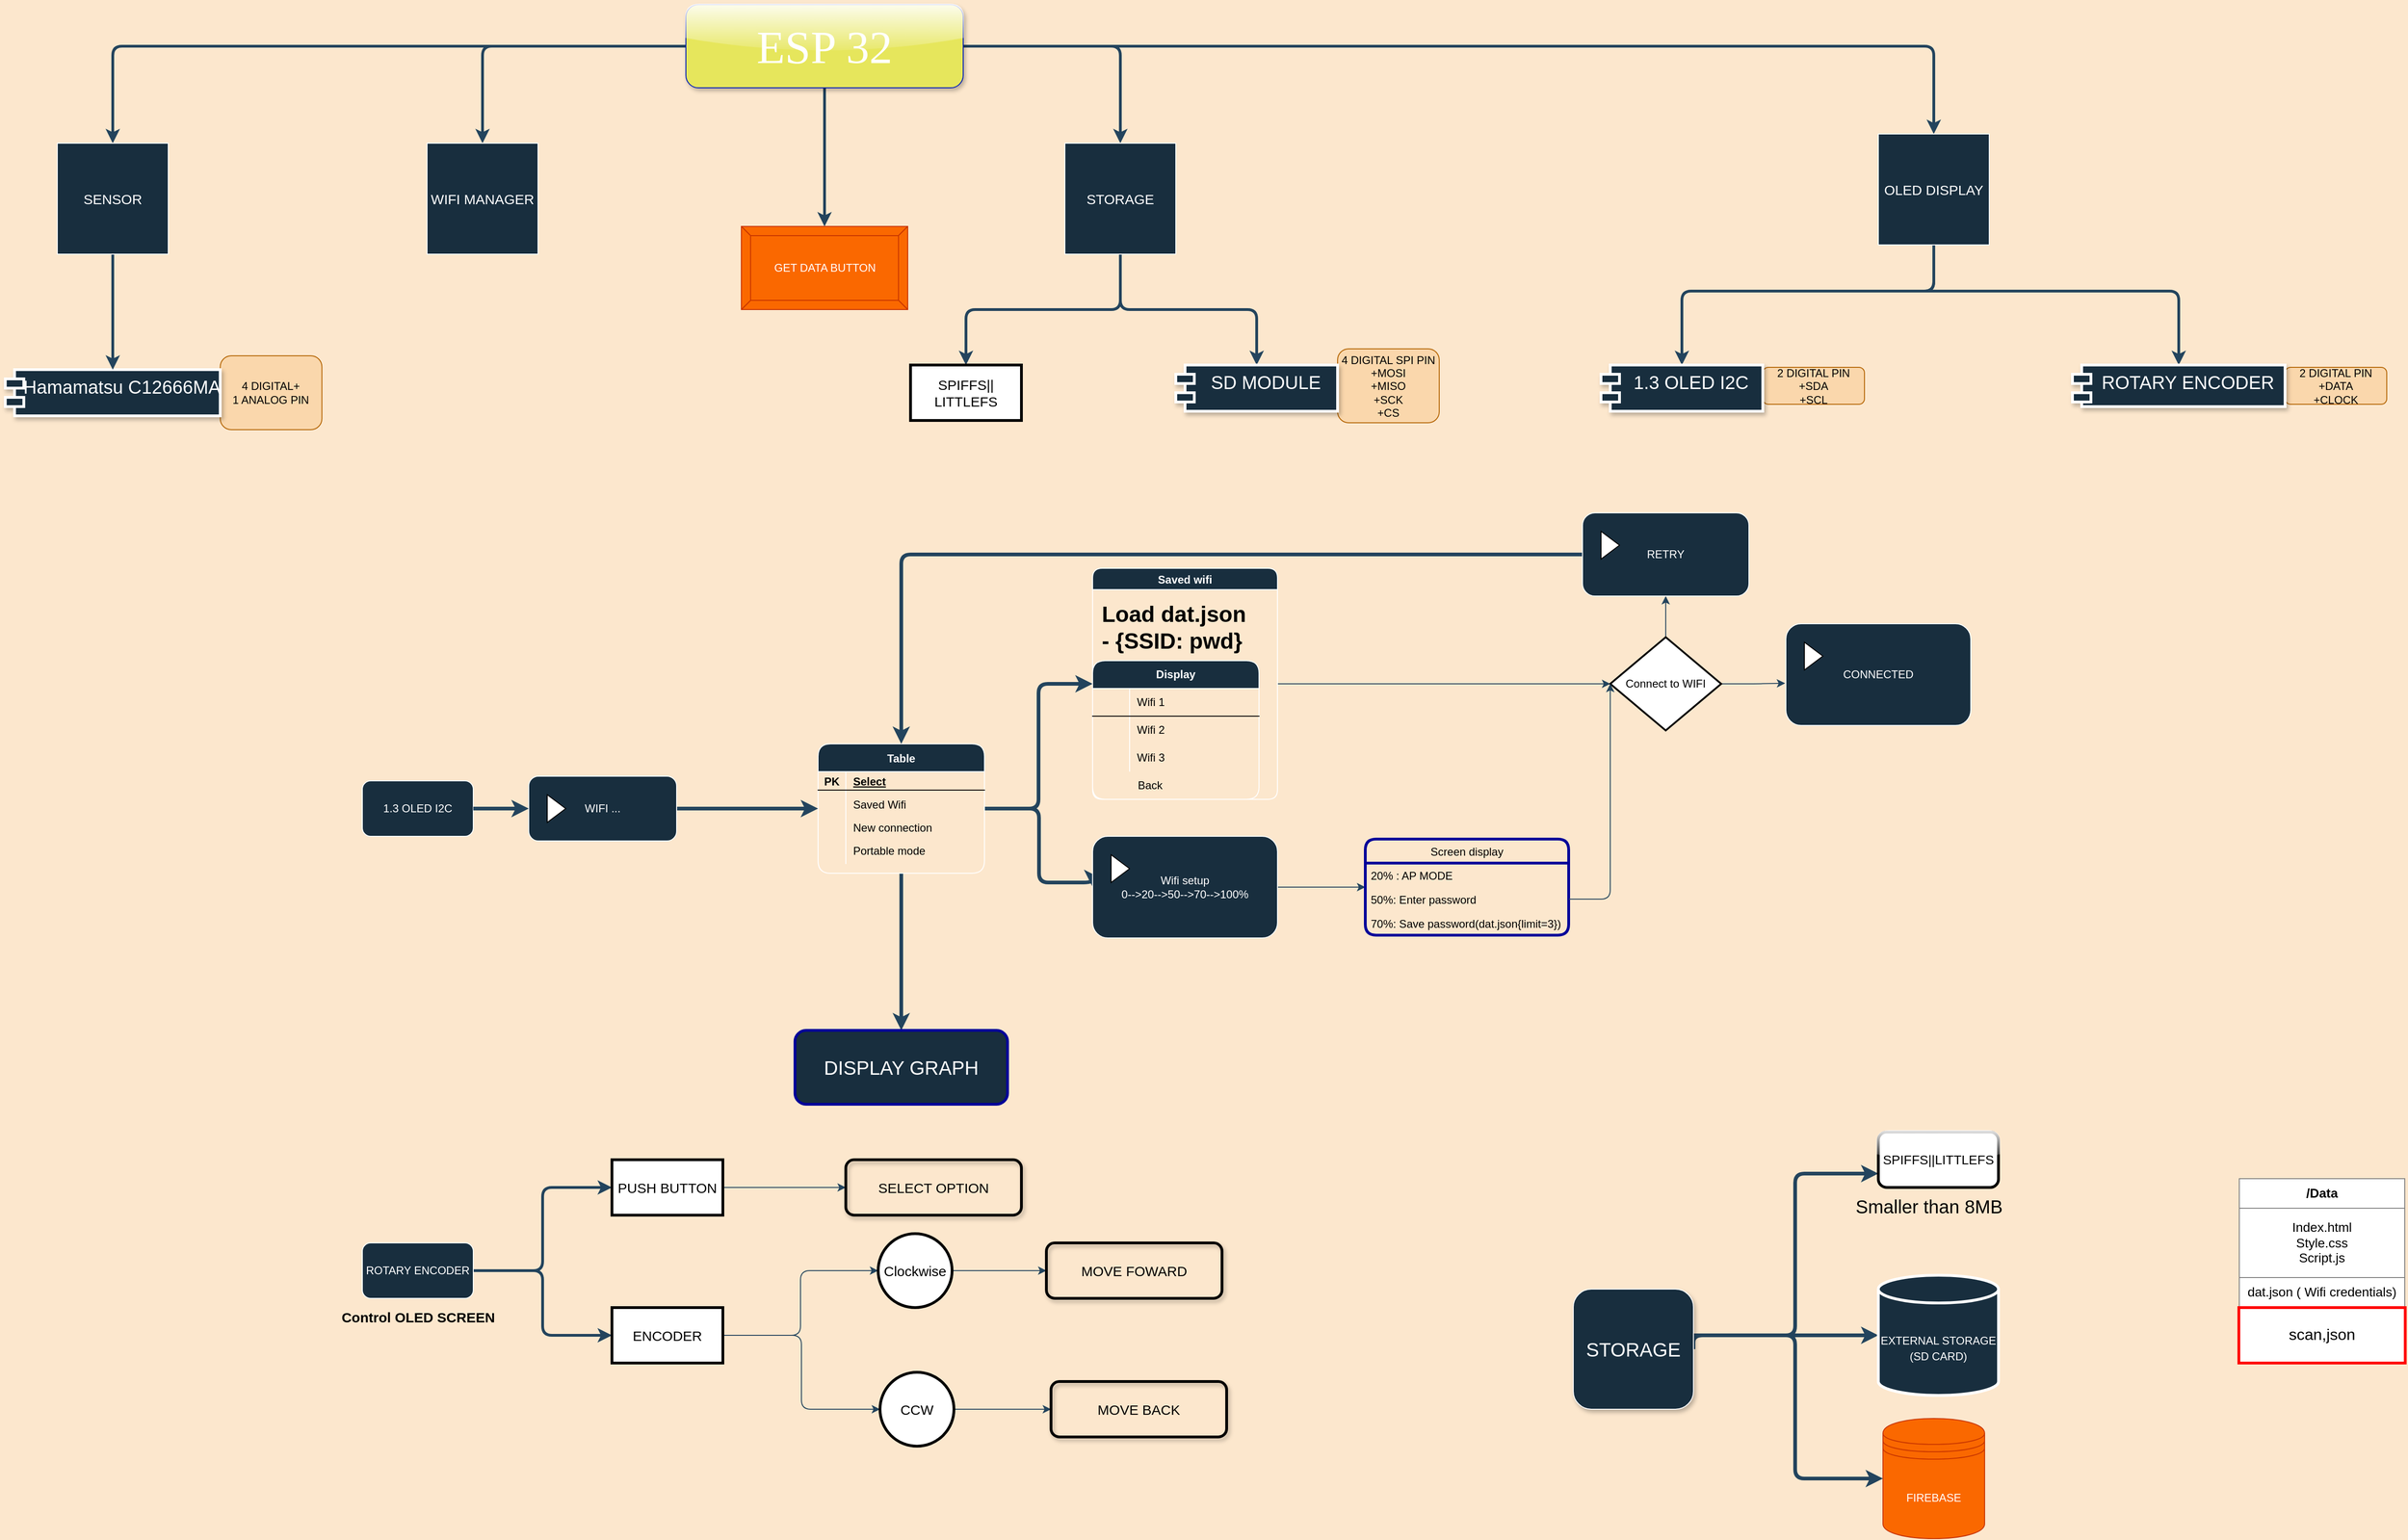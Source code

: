<mxfile version="13.8.8" type="github">
  <diagram id="F7H0FslPOIB48xAUMLfs" name="Page-1">
    <mxGraphModel dx="2525" dy="998" grid="1" gridSize="10" guides="1" tooltips="1" connect="1" arrows="1" fold="1" page="1" pageScale="1" pageWidth="850" pageHeight="1100" background="#FCE7CD" math="0" shadow="0">
      <root>
        <mxCell id="0" />
        <mxCell id="1" parent="0" />
        <mxCell id="MnN0iPLQPXiSeFEU3Trd-152" style="edgeStyle=orthogonalEdgeStyle;curved=0;rounded=1;sketch=0;orthogonalLoop=1;jettySize=auto;html=1;strokeColor=#23445D;strokeWidth=3;fontSize=20;fontColor=#FFFFFF;" edge="1" parent="1" source="MnN0iPLQPXiSeFEU3Trd-2" target="MnN0iPLQPXiSeFEU3Trd-5">
          <mxGeometry relative="1" as="geometry" />
        </mxCell>
        <mxCell id="MnN0iPLQPXiSeFEU3Trd-154" style="edgeStyle=orthogonalEdgeStyle;curved=0;rounded=1;sketch=0;orthogonalLoop=1;jettySize=auto;html=1;entryX=0.5;entryY=0;entryDx=0;entryDy=0;strokeColor=#23445D;strokeWidth=3;fontSize=20;fontColor=#FFFFFF;" edge="1" parent="1" source="MnN0iPLQPXiSeFEU3Trd-2" target="MnN0iPLQPXiSeFEU3Trd-151">
          <mxGeometry relative="1" as="geometry" />
        </mxCell>
        <mxCell id="MnN0iPLQPXiSeFEU3Trd-156" style="edgeStyle=orthogonalEdgeStyle;curved=0;rounded=1;sketch=0;orthogonalLoop=1;jettySize=auto;html=1;entryX=0.5;entryY=0;entryDx=0;entryDy=0;strokeColor=#23445D;strokeWidth=3;fontSize=20;fontColor=#FFFFFF;" edge="1" parent="1" source="MnN0iPLQPXiSeFEU3Trd-2" target="MnN0iPLQPXiSeFEU3Trd-149">
          <mxGeometry relative="1" as="geometry" />
        </mxCell>
        <mxCell id="MnN0iPLQPXiSeFEU3Trd-157" style="edgeStyle=orthogonalEdgeStyle;curved=0;rounded=1;sketch=0;orthogonalLoop=1;jettySize=auto;html=1;entryX=0.5;entryY=0;entryDx=0;entryDy=0;strokeColor=#23445D;strokeWidth=3;fontSize=20;fontColor=#FFFFFF;" edge="1" parent="1" source="MnN0iPLQPXiSeFEU3Trd-2" target="MnN0iPLQPXiSeFEU3Trd-148">
          <mxGeometry relative="1" as="geometry" />
        </mxCell>
        <mxCell id="MnN0iPLQPXiSeFEU3Trd-158" style="edgeStyle=orthogonalEdgeStyle;curved=0;rounded=1;sketch=0;orthogonalLoop=1;jettySize=auto;html=1;exitX=0.5;exitY=1;exitDx=0;exitDy=0;strokeColor=#23445D;strokeWidth=3;fontSize=20;fontColor=#FFFFFF;" edge="1" parent="1" source="MnN0iPLQPXiSeFEU3Trd-2" target="MnN0iPLQPXiSeFEU3Trd-37">
          <mxGeometry relative="1" as="geometry" />
        </mxCell>
        <mxCell id="MnN0iPLQPXiSeFEU3Trd-2" value="&lt;font face=&quot;Times New Roman&quot; style=&quot;font-size: 50px&quot;&gt;&lt;span&gt;ESP &lt;/span&gt;&lt;font style=&quot;font-size: 50px&quot;&gt;32&lt;/font&gt;&lt;/font&gt;" style="rounded=1;whiteSpace=wrap;html=1;sketch=0;strokeColor=#001DBC;fontColor=#ffffff;glass=1;shadow=1;fillColor=#E6E65C;" vertex="1" parent="1">
          <mxGeometry x="320" y="10" width="300" height="90" as="geometry" />
        </mxCell>
        <mxCell id="MnN0iPLQPXiSeFEU3Trd-143" style="edgeStyle=orthogonalEdgeStyle;curved=0;rounded=1;sketch=0;orthogonalLoop=1;jettySize=auto;html=1;entryX=0.5;entryY=0;entryDx=0;entryDy=0;strokeColor=#23445D;strokeWidth=3;fontSize=20;fontColor=#FFFFFF;" edge="1" parent="1" source="MnN0iPLQPXiSeFEU3Trd-5" target="MnN0iPLQPXiSeFEU3Trd-132">
          <mxGeometry relative="1" as="geometry">
            <Array as="points">
              <mxPoint x="1460" y="320" />
              <mxPoint x="1203" y="320" />
            </Array>
          </mxGeometry>
        </mxCell>
        <mxCell id="MnN0iPLQPXiSeFEU3Trd-145" style="edgeStyle=orthogonalEdgeStyle;curved=0;rounded=1;sketch=0;orthogonalLoop=1;jettySize=auto;html=1;strokeColor=#23445D;strokeWidth=3;fontSize=20;fontColor=#FFFFFF;exitX=0.5;exitY=1;exitDx=0;exitDy=0;" edge="1" parent="1" source="MnN0iPLQPXiSeFEU3Trd-5" target="MnN0iPLQPXiSeFEU3Trd-133">
          <mxGeometry relative="1" as="geometry">
            <Array as="points">
              <mxPoint x="1460" y="320" />
              <mxPoint x="1750" y="320" />
            </Array>
          </mxGeometry>
        </mxCell>
        <mxCell id="MnN0iPLQPXiSeFEU3Trd-5" value="&lt;font style=&quot;font-size: 15px&quot;&gt;OLED DISPLAY&lt;/font&gt;" style="whiteSpace=wrap;html=1;aspect=fixed;rounded=0;sketch=0;strokeColor=#FFFFFF;fillColor=#182E3E;fontColor=#FFFFFF;" vertex="1" parent="1">
          <mxGeometry x="1610" y="150" width="120" height="120" as="geometry" />
        </mxCell>
        <mxCell id="MnN0iPLQPXiSeFEU3Trd-20" value="2 DIGITAL PIN&lt;br&gt;+DATA&lt;br&gt;+CLOCK" style="text;html=1;strokeColor=#b46504;fillColor=#fad7ac;align=center;verticalAlign=middle;whiteSpace=wrap;rounded=1;sketch=0;" vertex="1" parent="1">
          <mxGeometry x="2050" y="402.5" width="110" height="40" as="geometry" />
        </mxCell>
        <mxCell id="MnN0iPLQPXiSeFEU3Trd-21" value="2 DIGITAL PIN&lt;br&gt;+SDA&lt;br&gt;+SCL" style="text;html=1;strokeColor=#b46504;fillColor=#fad7ac;align=center;verticalAlign=middle;whiteSpace=wrap;rounded=1;sketch=0;" vertex="1" parent="1">
          <mxGeometry x="1485" y="402.5" width="110" height="40" as="geometry" />
        </mxCell>
        <mxCell id="MnN0iPLQPXiSeFEU3Trd-74" style="edgeStyle=orthogonalEdgeStyle;curved=0;rounded=1;sketch=0;orthogonalLoop=1;jettySize=auto;html=1;entryX=0;entryY=0.5;entryDx=0;entryDy=0;strokeColor=#23445D;strokeWidth=4;" edge="1" parent="1" source="MnN0iPLQPXiSeFEU3Trd-22" target="MnN0iPLQPXiSeFEU3Trd-49">
          <mxGeometry relative="1" as="geometry" />
        </mxCell>
        <mxCell id="MnN0iPLQPXiSeFEU3Trd-75" style="edgeStyle=orthogonalEdgeStyle;curved=0;rounded=1;sketch=0;orthogonalLoop=1;jettySize=auto;html=1;entryX=0;entryY=0.5;entryDx=0;entryDy=0;strokeColor=#23445D;strokeWidth=4;" edge="1" parent="1" source="MnN0iPLQPXiSeFEU3Trd-22" target="MnN0iPLQPXiSeFEU3Trd-65">
          <mxGeometry relative="1" as="geometry">
            <Array as="points">
              <mxPoint x="702" y="880" />
              <mxPoint x="702" y="960" />
              <mxPoint x="760" y="960" />
            </Array>
          </mxGeometry>
        </mxCell>
        <mxCell id="MnN0iPLQPXiSeFEU3Trd-103" style="edgeStyle=orthogonalEdgeStyle;curved=0;rounded=1;sketch=0;orthogonalLoop=1;jettySize=auto;html=1;strokeColor=#23445D;fontColor=#000000;strokeWidth=4;" edge="1" parent="1" source="MnN0iPLQPXiSeFEU3Trd-22">
          <mxGeometry relative="1" as="geometry">
            <mxPoint x="553" y="1120" as="targetPoint" />
          </mxGeometry>
        </mxCell>
        <mxCell id="MnN0iPLQPXiSeFEU3Trd-22" value="Table" style="shape=table;startSize=30;container=1;collapsible=1;childLayout=tableLayout;fixedRows=1;rowLines=0;fontStyle=1;align=center;resizeLast=1;rounded=1;sketch=0;strokeColor=#FFFFFF;fillColor=#182E3E;fontColor=#FFFFFF;" vertex="1" parent="1">
          <mxGeometry x="463" y="810" width="180" height="140" as="geometry" />
        </mxCell>
        <mxCell id="MnN0iPLQPXiSeFEU3Trd-23" value="" style="shape=partialRectangle;collapsible=0;dropTarget=0;pointerEvents=0;fillColor=none;top=0;left=0;bottom=1;right=0;points=[[0,0.5],[1,0.5]];portConstraint=eastwest;" vertex="1" parent="MnN0iPLQPXiSeFEU3Trd-22">
          <mxGeometry y="30" width="180" height="20" as="geometry" />
        </mxCell>
        <mxCell id="MnN0iPLQPXiSeFEU3Trd-24" value="PK" style="shape=partialRectangle;connectable=0;fillColor=none;top=0;left=0;bottom=0;right=0;fontStyle=1;overflow=hidden;" vertex="1" parent="MnN0iPLQPXiSeFEU3Trd-23">
          <mxGeometry width="30" height="20" as="geometry" />
        </mxCell>
        <mxCell id="MnN0iPLQPXiSeFEU3Trd-25" value="Select" style="shape=partialRectangle;connectable=0;fillColor=none;top=0;left=0;bottom=0;right=0;align=left;spacingLeft=6;fontStyle=5;overflow=hidden;" vertex="1" parent="MnN0iPLQPXiSeFEU3Trd-23">
          <mxGeometry x="30" width="150" height="20" as="geometry" />
        </mxCell>
        <mxCell id="MnN0iPLQPXiSeFEU3Trd-26" value="" style="shape=partialRectangle;collapsible=0;dropTarget=0;pointerEvents=0;fillColor=none;top=0;left=0;bottom=0;right=0;points=[[0,0.5],[1,0.5]];portConstraint=eastwest;" vertex="1" parent="MnN0iPLQPXiSeFEU3Trd-22">
          <mxGeometry y="50" width="180" height="30" as="geometry" />
        </mxCell>
        <mxCell id="MnN0iPLQPXiSeFEU3Trd-27" value="" style="shape=partialRectangle;connectable=0;fillColor=none;top=0;left=0;bottom=0;right=0;editable=1;overflow=hidden;" vertex="1" parent="MnN0iPLQPXiSeFEU3Trd-26">
          <mxGeometry width="30" height="30" as="geometry" />
        </mxCell>
        <mxCell id="MnN0iPLQPXiSeFEU3Trd-28" value="Saved Wifi" style="shape=partialRectangle;connectable=0;fillColor=none;top=0;left=0;bottom=0;right=0;align=left;spacingLeft=6;overflow=hidden;" vertex="1" parent="MnN0iPLQPXiSeFEU3Trd-26">
          <mxGeometry x="30" width="150" height="30" as="geometry" />
        </mxCell>
        <mxCell id="MnN0iPLQPXiSeFEU3Trd-29" value="" style="shape=partialRectangle;collapsible=0;dropTarget=0;pointerEvents=0;fillColor=none;top=0;left=0;bottom=0;right=0;points=[[0,0.5],[1,0.5]];portConstraint=eastwest;" vertex="1" parent="MnN0iPLQPXiSeFEU3Trd-22">
          <mxGeometry y="80" width="180" height="20" as="geometry" />
        </mxCell>
        <mxCell id="MnN0iPLQPXiSeFEU3Trd-30" value="" style="shape=partialRectangle;connectable=0;fillColor=none;top=0;left=0;bottom=0;right=0;editable=1;overflow=hidden;" vertex="1" parent="MnN0iPLQPXiSeFEU3Trd-29">
          <mxGeometry width="30" height="20" as="geometry" />
        </mxCell>
        <mxCell id="MnN0iPLQPXiSeFEU3Trd-31" value="New connection" style="shape=partialRectangle;connectable=0;fillColor=none;top=0;left=0;bottom=0;right=0;align=left;spacingLeft=6;overflow=hidden;" vertex="1" parent="MnN0iPLQPXiSeFEU3Trd-29">
          <mxGeometry x="30" width="150" height="20" as="geometry" />
        </mxCell>
        <mxCell id="MnN0iPLQPXiSeFEU3Trd-32" value="" style="shape=partialRectangle;collapsible=0;dropTarget=0;pointerEvents=0;fillColor=none;top=0;left=0;bottom=0;right=0;points=[[0,0.5],[1,0.5]];portConstraint=eastwest;" vertex="1" parent="MnN0iPLQPXiSeFEU3Trd-22">
          <mxGeometry y="100" width="180" height="30" as="geometry" />
        </mxCell>
        <mxCell id="MnN0iPLQPXiSeFEU3Trd-33" value="" style="shape=partialRectangle;connectable=0;fillColor=none;top=0;left=0;bottom=0;right=0;editable=1;overflow=hidden;" vertex="1" parent="MnN0iPLQPXiSeFEU3Trd-32">
          <mxGeometry width="30" height="30" as="geometry" />
        </mxCell>
        <mxCell id="MnN0iPLQPXiSeFEU3Trd-34" value="" style="shape=partialRectangle;connectable=0;fillColor=none;top=0;left=0;bottom=0;right=0;align=left;spacingLeft=6;overflow=hidden;" vertex="1" parent="MnN0iPLQPXiSeFEU3Trd-32">
          <mxGeometry x="30" width="150" height="30" as="geometry" />
        </mxCell>
        <mxCell id="MnN0iPLQPXiSeFEU3Trd-35" value="1.3 OLED I2C" style="rounded=1;whiteSpace=wrap;html=1;sketch=0;strokeColor=#FFFFFF;fillColor=#182E3E;fontColor=#FFFFFF;" vertex="1" parent="1">
          <mxGeometry x="-30" y="850" width="120" height="60" as="geometry" />
        </mxCell>
        <mxCell id="MnN0iPLQPXiSeFEU3Trd-37" value="GET DATA BUTTON" style="labelPosition=center;verticalLabelPosition=middle;align=center;html=1;shape=mxgraph.basic.button;dx=10;rounded=1;sketch=0;strokeColor=#C73500;fontColor=#ffffff;fillColor=#fa6800;shadow=0;gradientDirection=north;" vertex="1" parent="1">
          <mxGeometry x="380" y="250" width="180" height="90" as="geometry" />
        </mxCell>
        <mxCell id="MnN0iPLQPXiSeFEU3Trd-42" value="FIREBASE" style="shape=datastore;whiteSpace=wrap;html=1;rounded=1;sketch=0;fillColor=#fa6800;strokeColor=#C73500;fontColor=#ffffff;" vertex="1" parent="1">
          <mxGeometry x="1615" y="1540" width="110" height="130" as="geometry" />
        </mxCell>
        <mxCell id="MnN0iPLQPXiSeFEU3Trd-48" style="edgeStyle=orthogonalEdgeStyle;curved=0;rounded=1;sketch=0;orthogonalLoop=1;jettySize=auto;html=1;exitX=1;exitY=0.5;exitDx=0;exitDy=0;entryX=0;entryY=0.5;entryDx=0;entryDy=0;strokeColor=#23445D;strokeWidth=4;" edge="1" parent="1" source="MnN0iPLQPXiSeFEU3Trd-38" target="MnN0iPLQPXiSeFEU3Trd-22">
          <mxGeometry relative="1" as="geometry" />
        </mxCell>
        <mxCell id="MnN0iPLQPXiSeFEU3Trd-38" value="WIFI ..." style="html=1;whiteSpace=wrap;container=1;recursiveResize=0;collapsible=0;rounded=1;sketch=0;strokeColor=#FFFFFF;fontColor=#FFFFFF;fillColor=#182E3E;" vertex="1" parent="1">
          <mxGeometry x="150" y="845" width="160" height="70" as="geometry" />
        </mxCell>
        <mxCell id="MnN0iPLQPXiSeFEU3Trd-39" value="" style="triangle;html=1;whiteSpace=wrap;" vertex="1" parent="MnN0iPLQPXiSeFEU3Trd-38">
          <mxGeometry x="20" y="20" width="20" height="30" as="geometry" />
        </mxCell>
        <mxCell id="MnN0iPLQPXiSeFEU3Trd-43" style="edgeStyle=orthogonalEdgeStyle;curved=0;rounded=1;sketch=0;orthogonalLoop=1;jettySize=auto;html=1;exitX=1;exitY=0.5;exitDx=0;exitDy=0;strokeColor=#23445D;strokeWidth=4;" edge="1" parent="1" source="MnN0iPLQPXiSeFEU3Trd-35" target="MnN0iPLQPXiSeFEU3Trd-38">
          <mxGeometry relative="1" as="geometry">
            <mxPoint x="260" y="880" as="targetPoint" />
            <mxPoint x="90" y="880" as="sourcePoint" />
          </mxGeometry>
        </mxCell>
        <mxCell id="MnN0iPLQPXiSeFEU3Trd-44" value="4 DIGITAL SPI PIN&lt;br&gt;+MOSI&lt;br&gt;+MISO&lt;br&gt;+SCK&lt;br&gt;+CS" style="text;html=1;strokeColor=#b46504;fillColor=#fad7ac;align=center;verticalAlign=middle;whiteSpace=wrap;rounded=1;sketch=0;" vertex="1" parent="1">
          <mxGeometry x="1025" y="382.5" width="110" height="80" as="geometry" />
        </mxCell>
        <mxCell id="MnN0iPLQPXiSeFEU3Trd-46" value="4 DIGITAL+&lt;br&gt;1 ANALOG PIN" style="text;html=1;strokeColor=#b46504;fillColor=#fad7ac;align=center;verticalAlign=middle;whiteSpace=wrap;rounded=1;sketch=0;" vertex="1" parent="1">
          <mxGeometry x="-183.75" y="390" width="110" height="80" as="geometry" />
        </mxCell>
        <mxCell id="MnN0iPLQPXiSeFEU3Trd-90" style="edgeStyle=orthogonalEdgeStyle;curved=0;rounded=1;sketch=0;orthogonalLoop=1;jettySize=auto;html=1;entryX=0;entryY=0.5;entryDx=0;entryDy=0;entryPerimeter=0;strokeColor=#23445D;fontColor=#000000;" edge="1" parent="1" source="MnN0iPLQPXiSeFEU3Trd-49" target="MnN0iPLQPXiSeFEU3Trd-89">
          <mxGeometry relative="1" as="geometry" />
        </mxCell>
        <mxCell id="MnN0iPLQPXiSeFEU3Trd-49" value="Saved wifi" style="swimlane;rounded=1;sketch=0;strokeColor=#FFFFFF;fillColor=#182E3E;fontColor=#FFFFFF;" vertex="1" parent="1">
          <mxGeometry x="760" y="620" width="200" height="250" as="geometry" />
        </mxCell>
        <mxCell id="MnN0iPLQPXiSeFEU3Trd-51" value="&lt;h1&gt;&lt;font color=&quot;#000000&quot;&gt;Load dat.json&lt;br&gt;- {SSID: pwd}&lt;/font&gt;&lt;/h1&gt;" style="text;html=1;strokeColor=none;fillColor=none;spacing=5;spacingTop=-20;whiteSpace=wrap;overflow=hidden;rounded=0;sketch=0;fontColor=#FFFFFF;" vertex="1" parent="MnN0iPLQPXiSeFEU3Trd-49">
          <mxGeometry x="5" y="30" width="190" height="120" as="geometry" />
        </mxCell>
        <mxCell id="MnN0iPLQPXiSeFEU3Trd-52" value="Display" style="shape=table;html=1;whiteSpace=wrap;startSize=30;container=1;collapsible=0;childLayout=tableLayout;fixedRows=1;rowLines=0;fontStyle=1;align=center;rounded=1;sketch=0;strokeColor=#FFFFFF;fillColor=#182E3E;fontColor=#FFFFFF;" vertex="1" parent="MnN0iPLQPXiSeFEU3Trd-49">
          <mxGeometry y="100" width="180" height="150" as="geometry" />
        </mxCell>
        <mxCell id="MnN0iPLQPXiSeFEU3Trd-53" value="" style="shape=partialRectangle;html=1;whiteSpace=wrap;collapsible=0;dropTarget=0;pointerEvents=0;fillColor=none;top=0;left=0;bottom=1;right=0;points=[[0,0.5],[1,0.5]];portConstraint=eastwest;" vertex="1" parent="MnN0iPLQPXiSeFEU3Trd-52">
          <mxGeometry y="30" width="180" height="30" as="geometry" />
        </mxCell>
        <mxCell id="MnN0iPLQPXiSeFEU3Trd-54" value="" style="shape=partialRectangle;html=1;whiteSpace=wrap;connectable=0;fillColor=none;top=0;left=0;bottom=0;right=0;overflow=hidden;" vertex="1" parent="MnN0iPLQPXiSeFEU3Trd-53">
          <mxGeometry width="40" height="30" as="geometry" />
        </mxCell>
        <mxCell id="MnN0iPLQPXiSeFEU3Trd-55" value="Wifi 1" style="shape=partialRectangle;html=1;whiteSpace=wrap;connectable=0;fillColor=none;top=0;left=0;bottom=0;right=0;align=left;spacingLeft=6;overflow=hidden;" vertex="1" parent="MnN0iPLQPXiSeFEU3Trd-53">
          <mxGeometry x="40" width="140" height="30" as="geometry" />
        </mxCell>
        <mxCell id="MnN0iPLQPXiSeFEU3Trd-56" value="" style="shape=partialRectangle;html=1;whiteSpace=wrap;collapsible=0;dropTarget=0;pointerEvents=0;fillColor=none;top=0;left=0;bottom=0;right=0;points=[[0,0.5],[1,0.5]];portConstraint=eastwest;" vertex="1" parent="MnN0iPLQPXiSeFEU3Trd-52">
          <mxGeometry y="60" width="180" height="30" as="geometry" />
        </mxCell>
        <mxCell id="MnN0iPLQPXiSeFEU3Trd-57" value="" style="shape=partialRectangle;html=1;whiteSpace=wrap;connectable=0;fillColor=none;top=0;left=0;bottom=0;right=0;overflow=hidden;" vertex="1" parent="MnN0iPLQPXiSeFEU3Trd-56">
          <mxGeometry width="40" height="30" as="geometry" />
        </mxCell>
        <mxCell id="MnN0iPLQPXiSeFEU3Trd-58" value="Wifi 2" style="shape=partialRectangle;html=1;whiteSpace=wrap;connectable=0;fillColor=none;top=0;left=0;bottom=0;right=0;align=left;spacingLeft=6;overflow=hidden;" vertex="1" parent="MnN0iPLQPXiSeFEU3Trd-56">
          <mxGeometry x="40" width="140" height="30" as="geometry" />
        </mxCell>
        <mxCell id="MnN0iPLQPXiSeFEU3Trd-59" value="" style="shape=partialRectangle;html=1;whiteSpace=wrap;collapsible=0;dropTarget=0;pointerEvents=0;fillColor=none;top=0;left=0;bottom=0;right=0;points=[[0,0.5],[1,0.5]];portConstraint=eastwest;" vertex="1" parent="MnN0iPLQPXiSeFEU3Trd-52">
          <mxGeometry y="90" width="180" height="30" as="geometry" />
        </mxCell>
        <mxCell id="MnN0iPLQPXiSeFEU3Trd-60" value="" style="shape=partialRectangle;html=1;whiteSpace=wrap;connectable=0;fillColor=none;top=0;left=0;bottom=0;right=0;overflow=hidden;" vertex="1" parent="MnN0iPLQPXiSeFEU3Trd-59">
          <mxGeometry width="40" height="30" as="geometry" />
        </mxCell>
        <mxCell id="MnN0iPLQPXiSeFEU3Trd-61" value="Wifi 3" style="shape=partialRectangle;html=1;whiteSpace=wrap;connectable=0;fillColor=none;top=0;left=0;bottom=0;right=0;align=left;spacingLeft=6;overflow=hidden;" vertex="1" parent="MnN0iPLQPXiSeFEU3Trd-59">
          <mxGeometry x="40" width="140" height="30" as="geometry" />
        </mxCell>
        <mxCell id="MnN0iPLQPXiSeFEU3Trd-62" value="Back" style="shape=partialRectangle;html=1;whiteSpace=wrap;connectable=0;fillColor=none;top=0;left=0;bottom=0;right=0;align=left;spacingLeft=6;overflow=hidden;" vertex="1" parent="MnN0iPLQPXiSeFEU3Trd-49">
          <mxGeometry x="41" y="220" width="140" height="30" as="geometry" />
        </mxCell>
        <mxCell id="MnN0iPLQPXiSeFEU3Trd-79" style="edgeStyle=orthogonalEdgeStyle;curved=0;rounded=1;sketch=0;orthogonalLoop=1;jettySize=auto;html=1;entryX=0;entryY=0.5;entryDx=0;entryDy=0;strokeColor=#23445D;fontColor=#000000;" edge="1" parent="1" source="MnN0iPLQPXiSeFEU3Trd-65" target="MnN0iPLQPXiSeFEU3Trd-67">
          <mxGeometry relative="1" as="geometry" />
        </mxCell>
        <mxCell id="MnN0iPLQPXiSeFEU3Trd-65" value="Wifi setup&lt;br&gt;0--&amp;gt;20--&amp;gt;50--&amp;gt;70--&amp;gt;100%" style="html=1;whiteSpace=wrap;container=1;recursiveResize=0;collapsible=0;rounded=1;sketch=0;strokeColor=#FFFFFF;fontColor=#FFFFFF;fillColor=#182E3E;" vertex="1" parent="1">
          <mxGeometry x="760" y="910" width="200" height="110" as="geometry" />
        </mxCell>
        <mxCell id="MnN0iPLQPXiSeFEU3Trd-66" value="" style="triangle;html=1;whiteSpace=wrap;" vertex="1" parent="MnN0iPLQPXiSeFEU3Trd-65">
          <mxGeometry x="20" y="20" width="20" height="30" as="geometry" />
        </mxCell>
        <mxCell id="MnN0iPLQPXiSeFEU3Trd-67" value="Screen display" style="swimlane;fontStyle=0;childLayout=stackLayout;horizontal=1;startSize=26;fillColor=none;horizontalStack=0;resizeParent=1;resizeParentMax=0;resizeLast=0;collapsible=1;marginBottom=0;rounded=1;sketch=0;strokeWidth=3;strokeColor=#000099;" vertex="1" parent="1">
          <mxGeometry x="1055" y="913" width="220" height="104" as="geometry" />
        </mxCell>
        <mxCell id="MnN0iPLQPXiSeFEU3Trd-68" value="20% : AP MODE" style="text;strokeColor=none;fillColor=none;align=left;verticalAlign=top;spacingLeft=4;spacingRight=4;overflow=hidden;rotatable=0;points=[[0,0.5],[1,0.5]];portConstraint=eastwest;" vertex="1" parent="MnN0iPLQPXiSeFEU3Trd-67">
          <mxGeometry y="26" width="220" height="26" as="geometry" />
        </mxCell>
        <mxCell id="MnN0iPLQPXiSeFEU3Trd-69" value="50%: Enter password" style="text;strokeColor=none;fillColor=none;align=left;verticalAlign=top;spacingLeft=4;spacingRight=4;overflow=hidden;rotatable=0;points=[[0,0.5],[1,0.5]];portConstraint=eastwest;" vertex="1" parent="MnN0iPLQPXiSeFEU3Trd-67">
          <mxGeometry y="52" width="220" height="26" as="geometry" />
        </mxCell>
        <mxCell id="MnN0iPLQPXiSeFEU3Trd-70" value="70%: Save password(dat.json{limit=3})" style="text;strokeColor=none;fillColor=none;align=left;verticalAlign=top;spacingLeft=4;spacingRight=4;overflow=hidden;rotatable=0;points=[[0,0.5],[1,0.5]];portConstraint=eastwest;" vertex="1" parent="MnN0iPLQPXiSeFEU3Trd-67">
          <mxGeometry y="78" width="220" height="26" as="geometry" />
        </mxCell>
        <mxCell id="MnN0iPLQPXiSeFEU3Trd-77" value="CONNECTED" style="html=1;whiteSpace=wrap;container=1;recursiveResize=0;collapsible=0;rounded=1;sketch=0;strokeColor=#FFFFFF;fontColor=#FFFFFF;fillColor=#182E3E;" vertex="1" parent="1">
          <mxGeometry x="1510" y="680" width="200" height="110" as="geometry" />
        </mxCell>
        <mxCell id="MnN0iPLQPXiSeFEU3Trd-78" value="" style="triangle;html=1;whiteSpace=wrap;" vertex="1" parent="MnN0iPLQPXiSeFEU3Trd-77">
          <mxGeometry x="20" y="20" width="20" height="30" as="geometry" />
        </mxCell>
        <mxCell id="MnN0iPLQPXiSeFEU3Trd-83" value="Portable mode" style="shape=partialRectangle;connectable=0;fillColor=none;top=0;left=0;bottom=0;right=0;align=left;spacingLeft=6;overflow=hidden;" vertex="1" parent="1">
          <mxGeometry x="493" y="915" width="150" height="20" as="geometry" />
        </mxCell>
        <mxCell id="MnN0iPLQPXiSeFEU3Trd-93" style="edgeStyle=orthogonalEdgeStyle;curved=0;rounded=1;sketch=0;orthogonalLoop=1;jettySize=auto;html=1;exitX=1;exitY=0.5;exitDx=0;exitDy=0;exitPerimeter=0;entryX=-0.004;entryY=0.585;entryDx=0;entryDy=0;entryPerimeter=0;strokeColor=#23445D;fontColor=#000000;" edge="1" parent="1" source="MnN0iPLQPXiSeFEU3Trd-89" target="MnN0iPLQPXiSeFEU3Trd-77">
          <mxGeometry relative="1" as="geometry" />
        </mxCell>
        <mxCell id="MnN0iPLQPXiSeFEU3Trd-101" style="edgeStyle=orthogonalEdgeStyle;curved=0;rounded=1;sketch=0;orthogonalLoop=1;jettySize=auto;html=1;entryX=0.5;entryY=1;entryDx=0;entryDy=0;strokeColor=#23445D;fontColor=#000000;" edge="1" parent="1" source="MnN0iPLQPXiSeFEU3Trd-89" target="MnN0iPLQPXiSeFEU3Trd-96">
          <mxGeometry relative="1" as="geometry" />
        </mxCell>
        <mxCell id="MnN0iPLQPXiSeFEU3Trd-89" value="Connect to WIFI" style="strokeWidth=2;html=1;shape=mxgraph.flowchart.decision;whiteSpace=wrap;rounded=1;sketch=0;" vertex="1" parent="1">
          <mxGeometry x="1320" y="694.5" width="120" height="101" as="geometry" />
        </mxCell>
        <mxCell id="MnN0iPLQPXiSeFEU3Trd-92" style="edgeStyle=orthogonalEdgeStyle;curved=0;rounded=1;sketch=0;orthogonalLoop=1;jettySize=auto;html=1;entryX=0;entryY=0.5;entryDx=0;entryDy=0;entryPerimeter=0;strokeColor=#23445D;fontColor=#000000;" edge="1" parent="1" source="MnN0iPLQPXiSeFEU3Trd-69" target="MnN0iPLQPXiSeFEU3Trd-89">
          <mxGeometry relative="1" as="geometry">
            <Array as="points">
              <mxPoint x="1320" y="978" />
            </Array>
          </mxGeometry>
        </mxCell>
        <mxCell id="MnN0iPLQPXiSeFEU3Trd-102" style="edgeStyle=orthogonalEdgeStyle;curved=0;rounded=1;sketch=0;orthogonalLoop=1;jettySize=auto;html=1;entryX=0.5;entryY=0;entryDx=0;entryDy=0;strokeColor=#23445D;fontColor=#000000;strokeWidth=4;" edge="1" parent="1" source="MnN0iPLQPXiSeFEU3Trd-96" target="MnN0iPLQPXiSeFEU3Trd-22">
          <mxGeometry relative="1" as="geometry" />
        </mxCell>
        <mxCell id="MnN0iPLQPXiSeFEU3Trd-96" value="RETRY" style="html=1;whiteSpace=wrap;container=1;recursiveResize=0;collapsible=0;rounded=1;sketch=0;strokeColor=#FFFFFF;fontColor=#FFFFFF;fillColor=#182E3E;" vertex="1" parent="1">
          <mxGeometry x="1290" y="560" width="180" height="90" as="geometry" />
        </mxCell>
        <mxCell id="MnN0iPLQPXiSeFEU3Trd-97" value="" style="triangle;html=1;whiteSpace=wrap;" vertex="1" parent="MnN0iPLQPXiSeFEU3Trd-96">
          <mxGeometry x="20" y="20" width="20" height="30" as="geometry" />
        </mxCell>
        <mxCell id="MnN0iPLQPXiSeFEU3Trd-104" value="&lt;font color=&quot;#ffffff&quot;&gt;&lt;span style=&quot;font-size: 21px&quot;&gt;DISPLAY GRAPH&lt;/span&gt;&lt;/font&gt;" style="shape=ext;rounded=1;html=1;whiteSpace=wrap;sketch=0;strokeColor=#000099;strokeWidth=3;fillColor=#182E3E;fontColor=#000000;" vertex="1" parent="1">
          <mxGeometry x="438" y="1120" width="230" height="80" as="geometry" />
        </mxCell>
        <mxCell id="MnN0iPLQPXiSeFEU3Trd-116" style="edgeStyle=orthogonalEdgeStyle;curved=0;rounded=1;sketch=0;orthogonalLoop=1;jettySize=auto;html=1;entryX=0;entryY=0.5;entryDx=0;entryDy=0;strokeColor=#23445D;fontSize=15;fontColor=#000000;exitX=1;exitY=0.5;exitDx=0;exitDy=0;strokeWidth=3;" edge="1" parent="1" source="MnN0iPLQPXiSeFEU3Trd-105" target="MnN0iPLQPXiSeFEU3Trd-113">
          <mxGeometry relative="1" as="geometry" />
        </mxCell>
        <mxCell id="MnN0iPLQPXiSeFEU3Trd-117" style="edgeStyle=orthogonalEdgeStyle;curved=0;rounded=1;sketch=0;orthogonalLoop=1;jettySize=auto;html=1;entryX=0;entryY=0.5;entryDx=0;entryDy=0;strokeColor=#23445D;fontSize=15;fontColor=#000000;strokeWidth=3;" edge="1" parent="1" source="MnN0iPLQPXiSeFEU3Trd-105" target="MnN0iPLQPXiSeFEU3Trd-112">
          <mxGeometry relative="1" as="geometry" />
        </mxCell>
        <mxCell id="MnN0iPLQPXiSeFEU3Trd-105" value="ROTARY ENCODER" style="rounded=1;whiteSpace=wrap;html=1;sketch=0;strokeColor=#FFFFFF;fillColor=#182E3E;fontColor=#FFFFFF;" vertex="1" parent="1">
          <mxGeometry x="-30" y="1350" width="120" height="60" as="geometry" />
        </mxCell>
        <mxCell id="MnN0iPLQPXiSeFEU3Trd-110" value="Control OLED SCREEN" style="text;strokeColor=none;fillColor=none;html=1;fontSize=15;fontStyle=1;verticalAlign=middle;align=center;rounded=1;sketch=0;" vertex="1" parent="1">
          <mxGeometry x="-20" y="1410" width="100" height="40" as="geometry" />
        </mxCell>
        <mxCell id="MnN0iPLQPXiSeFEU3Trd-118" style="edgeStyle=orthogonalEdgeStyle;curved=0;rounded=1;sketch=0;orthogonalLoop=1;jettySize=auto;html=1;entryX=0;entryY=0.5;entryDx=0;entryDy=0;strokeColor=#23445D;fontSize=15;fontColor=#000000;" edge="1" parent="1" source="MnN0iPLQPXiSeFEU3Trd-112" target="MnN0iPLQPXiSeFEU3Trd-114">
          <mxGeometry relative="1" as="geometry" />
        </mxCell>
        <mxCell id="MnN0iPLQPXiSeFEU3Trd-119" style="edgeStyle=orthogonalEdgeStyle;curved=0;rounded=1;sketch=0;orthogonalLoop=1;jettySize=auto;html=1;entryX=0;entryY=0.5;entryDx=0;entryDy=0;strokeColor=#23445D;fontSize=15;fontColor=#000000;" edge="1" parent="1" source="MnN0iPLQPXiSeFEU3Trd-112" target="MnN0iPLQPXiSeFEU3Trd-115">
          <mxGeometry relative="1" as="geometry" />
        </mxCell>
        <mxCell id="MnN0iPLQPXiSeFEU3Trd-112" value="ENCODER" style="rounded=0;whiteSpace=wrap;html=1;sketch=0;strokeWidth=3;fontSize=15;" vertex="1" parent="1">
          <mxGeometry x="240" y="1420" width="120" height="60" as="geometry" />
        </mxCell>
        <mxCell id="MnN0iPLQPXiSeFEU3Trd-128" style="edgeStyle=orthogonalEdgeStyle;curved=0;rounded=1;sketch=0;orthogonalLoop=1;jettySize=auto;html=1;exitX=1;exitY=0.5;exitDx=0;exitDy=0;entryX=0;entryY=0.5;entryDx=0;entryDy=0;strokeColor=#23445D;fontSize=15;fontColor=#000000;" edge="1" parent="1" source="MnN0iPLQPXiSeFEU3Trd-113" target="MnN0iPLQPXiSeFEU3Trd-123">
          <mxGeometry relative="1" as="geometry" />
        </mxCell>
        <mxCell id="MnN0iPLQPXiSeFEU3Trd-113" value="PUSH BUTTON" style="rounded=0;whiteSpace=wrap;html=1;sketch=0;strokeWidth=3;fontSize=15;" vertex="1" parent="1">
          <mxGeometry x="240" y="1260" width="120" height="60" as="geometry" />
        </mxCell>
        <mxCell id="MnN0iPLQPXiSeFEU3Trd-126" style="edgeStyle=orthogonalEdgeStyle;curved=0;rounded=1;sketch=0;orthogonalLoop=1;jettySize=auto;html=1;strokeColor=#23445D;fontSize=15;fontColor=#000000;" edge="1" parent="1" source="MnN0iPLQPXiSeFEU3Trd-114" target="MnN0iPLQPXiSeFEU3Trd-124">
          <mxGeometry relative="1" as="geometry" />
        </mxCell>
        <mxCell id="MnN0iPLQPXiSeFEU3Trd-114" value="Clockwise" style="ellipse;whiteSpace=wrap;html=1;aspect=fixed;rounded=1;sketch=0;strokeWidth=3;fontSize=15;" vertex="1" parent="1">
          <mxGeometry x="528" y="1340" width="80" height="80" as="geometry" />
        </mxCell>
        <mxCell id="MnN0iPLQPXiSeFEU3Trd-127" style="edgeStyle=orthogonalEdgeStyle;curved=0;rounded=1;sketch=0;orthogonalLoop=1;jettySize=auto;html=1;entryX=0;entryY=0.5;entryDx=0;entryDy=0;strokeColor=#23445D;fontSize=15;fontColor=#000000;" edge="1" parent="1" source="MnN0iPLQPXiSeFEU3Trd-115" target="MnN0iPLQPXiSeFEU3Trd-125">
          <mxGeometry relative="1" as="geometry" />
        </mxCell>
        <mxCell id="MnN0iPLQPXiSeFEU3Trd-115" value="CCW" style="ellipse;whiteSpace=wrap;html=1;aspect=fixed;rounded=1;sketch=0;strokeWidth=3;fontSize=15;" vertex="1" parent="1">
          <mxGeometry x="530" y="1490" width="80" height="80" as="geometry" />
        </mxCell>
        <mxCell id="MnN0iPLQPXiSeFEU3Trd-123" value="SELECT OPTION" style="rounded=1;whiteSpace=wrap;html=1;sketch=0;strokeWidth=3;fontSize=15;fillColor=none;shadow=1;" vertex="1" parent="1">
          <mxGeometry x="493" y="1260" width="190" height="60" as="geometry" />
        </mxCell>
        <mxCell id="MnN0iPLQPXiSeFEU3Trd-124" value="MOVE FOWARD" style="rounded=1;whiteSpace=wrap;html=1;sketch=0;strokeWidth=3;fontSize=15;fillColor=none;glass=1;shadow=1;" vertex="1" parent="1">
          <mxGeometry x="710" y="1350" width="190" height="60" as="geometry" />
        </mxCell>
        <mxCell id="MnN0iPLQPXiSeFEU3Trd-125" value="MOVE BACK" style="rounded=1;whiteSpace=wrap;html=1;sketch=0;strokeWidth=3;fontSize=15;fillColor=none;glass=1;shadow=1;" vertex="1" parent="1">
          <mxGeometry x="715" y="1500" width="190" height="60" as="geometry" />
        </mxCell>
        <mxCell id="MnN0iPLQPXiSeFEU3Trd-171" style="edgeStyle=orthogonalEdgeStyle;curved=0;rounded=1;sketch=0;orthogonalLoop=1;jettySize=auto;html=1;exitX=1;exitY=0.5;exitDx=0;exitDy=0;entryX=0;entryY=0.75;entryDx=0;entryDy=0;strokeColor=#23445D;strokeWidth=4;fontSize=14;fontColor=#000000;" edge="1" parent="1" source="MnN0iPLQPXiSeFEU3Trd-129" target="MnN0iPLQPXiSeFEU3Trd-168">
          <mxGeometry relative="1" as="geometry">
            <Array as="points">
              <mxPoint x="1410" y="1450" />
              <mxPoint x="1520" y="1450" />
              <mxPoint x="1520" y="1275" />
            </Array>
          </mxGeometry>
        </mxCell>
        <mxCell id="MnN0iPLQPXiSeFEU3Trd-174" style="edgeStyle=orthogonalEdgeStyle;curved=0;rounded=1;sketch=0;orthogonalLoop=1;jettySize=auto;html=1;entryX=0;entryY=0.5;entryDx=0;entryDy=0;entryPerimeter=0;strokeColor=#23445D;strokeWidth=4;fontSize=14;fontColor=#000000;" edge="1" parent="1" source="MnN0iPLQPXiSeFEU3Trd-129" target="MnN0iPLQPXiSeFEU3Trd-173">
          <mxGeometry relative="1" as="geometry">
            <Array as="points">
              <mxPoint x="1345" y="1450" />
              <mxPoint x="1520" y="1450" />
              <mxPoint x="1520" y="1445" />
            </Array>
          </mxGeometry>
        </mxCell>
        <mxCell id="MnN0iPLQPXiSeFEU3Trd-187" style="edgeStyle=orthogonalEdgeStyle;curved=0;rounded=1;sketch=0;orthogonalLoop=1;jettySize=auto;html=1;entryX=0;entryY=0.5;entryDx=0;entryDy=0;strokeColor=#23445D;strokeWidth=4;fontSize=14;fontColor=#000000;" edge="1" parent="1" source="MnN0iPLQPXiSeFEU3Trd-129" target="MnN0iPLQPXiSeFEU3Trd-42">
          <mxGeometry relative="1" as="geometry">
            <Array as="points">
              <mxPoint x="1345" y="1450" />
              <mxPoint x="1520" y="1450" />
              <mxPoint x="1520" y="1605" />
            </Array>
          </mxGeometry>
        </mxCell>
        <mxCell id="MnN0iPLQPXiSeFEU3Trd-129" value="&lt;font style=&quot;font-size: 21px&quot;&gt;STORAGE&lt;/font&gt;" style="whiteSpace=wrap;html=1;aspect=fixed;rounded=1;sketch=0;strokeColor=#FFFFFF;fillColor=#182E3E;fontColor=#FFFFFF;shadow=1;" vertex="1" parent="1">
          <mxGeometry x="1280" y="1400" width="130" height="130" as="geometry" />
        </mxCell>
        <mxCell id="MnN0iPLQPXiSeFEU3Trd-132" value="1.3 OLED I2C" style="shape=module;align=left;spacingLeft=20;align=center;verticalAlign=top;rounded=1;shadow=1;glass=1;sketch=0;strokeWidth=3;fillColor=#182E3E;fontSize=20;fontColor=#FFFFFF;strokeColor=#FFFFFF;" vertex="1" parent="1">
          <mxGeometry x="1310" y="400" width="175" height="50" as="geometry" />
        </mxCell>
        <mxCell id="MnN0iPLQPXiSeFEU3Trd-133" value="ROTARY ENCODER" style="shape=module;align=left;spacingLeft=20;align=center;verticalAlign=top;rounded=1;shadow=1;glass=1;sketch=0;strokeWidth=3;fillColor=#182E3E;fontSize=20;fontColor=#FFFFFF;strokeColor=#FFFFFF;" vertex="1" parent="1">
          <mxGeometry x="1820" y="400" width="230" height="45" as="geometry" />
        </mxCell>
        <mxCell id="MnN0iPLQPXiSeFEU3Trd-147" value="Hamamatsu C12666MA" style="shape=module;align=left;spacingLeft=20;align=center;verticalAlign=top;rounded=1;shadow=1;glass=1;sketch=0;strokeWidth=3;fillColor=#182E3E;fontSize=20;fontColor=#FFFFFF;strokeColor=#FFFFFF;" vertex="1" parent="1">
          <mxGeometry x="-416.25" y="405" width="232.5" height="50" as="geometry" />
        </mxCell>
        <mxCell id="MnN0iPLQPXiSeFEU3Trd-164" style="edgeStyle=orthogonalEdgeStyle;curved=0;rounded=1;sketch=0;orthogonalLoop=1;jettySize=auto;html=1;entryX=0.5;entryY=0;entryDx=0;entryDy=0;strokeColor=#23445D;strokeWidth=3;fontSize=20;fontColor=#FFFFFF;" edge="1" parent="1" source="MnN0iPLQPXiSeFEU3Trd-148" target="MnN0iPLQPXiSeFEU3Trd-162">
          <mxGeometry relative="1" as="geometry" />
        </mxCell>
        <mxCell id="MnN0iPLQPXiSeFEU3Trd-165" style="edgeStyle=orthogonalEdgeStyle;curved=0;rounded=1;sketch=0;orthogonalLoop=1;jettySize=auto;html=1;exitX=0.5;exitY=1;exitDx=0;exitDy=0;strokeColor=#23445D;strokeWidth=3;fontSize=20;fontColor=#FFFFFF;" edge="1" parent="1" source="MnN0iPLQPXiSeFEU3Trd-148" target="MnN0iPLQPXiSeFEU3Trd-160">
          <mxGeometry relative="1" as="geometry" />
        </mxCell>
        <mxCell id="MnN0iPLQPXiSeFEU3Trd-148" value="&lt;font style=&quot;font-size: 15px&quot;&gt;STORAGE&lt;/font&gt;" style="whiteSpace=wrap;html=1;aspect=fixed;rounded=0;sketch=0;strokeColor=#FFFFFF;fillColor=#182E3E;fontColor=#FFFFFF;" vertex="1" parent="1">
          <mxGeometry x="730" y="160" width="120" height="120" as="geometry" />
        </mxCell>
        <mxCell id="MnN0iPLQPXiSeFEU3Trd-149" value="&lt;span style=&quot;font-size: 15px&quot;&gt;WIFI MANAGER&lt;/span&gt;" style="whiteSpace=wrap;html=1;aspect=fixed;rounded=0;sketch=0;strokeColor=#FFFFFF;fillColor=#182E3E;fontColor=#FFFFFF;" vertex="1" parent="1">
          <mxGeometry x="40" y="160" width="120" height="120" as="geometry" />
        </mxCell>
        <mxCell id="MnN0iPLQPXiSeFEU3Trd-153" style="edgeStyle=orthogonalEdgeStyle;curved=0;rounded=1;sketch=0;orthogonalLoop=1;jettySize=auto;html=1;exitX=0.5;exitY=1;exitDx=0;exitDy=0;entryX=0.5;entryY=0;entryDx=0;entryDy=0;strokeColor=#23445D;strokeWidth=3;fontSize=20;fontColor=#FFFFFF;" edge="1" parent="1" source="MnN0iPLQPXiSeFEU3Trd-151" target="MnN0iPLQPXiSeFEU3Trd-147">
          <mxGeometry relative="1" as="geometry" />
        </mxCell>
        <mxCell id="MnN0iPLQPXiSeFEU3Trd-151" value="&lt;span style=&quot;font-size: 15px&quot;&gt;SENSOR&lt;/span&gt;" style="whiteSpace=wrap;html=1;aspect=fixed;rounded=0;sketch=0;strokeColor=#FFFFFF;fillColor=#182E3E;fontColor=#FFFFFF;" vertex="1" parent="1">
          <mxGeometry x="-360" y="160" width="120" height="120" as="geometry" />
        </mxCell>
        <mxCell id="MnN0iPLQPXiSeFEU3Trd-160" value="SPIFFS|| LITTLEFS" style="rounded=0;whiteSpace=wrap;html=1;sketch=0;strokeWidth=3;fontSize=15;" vertex="1" parent="1">
          <mxGeometry x="563" y="400" width="120" height="60" as="geometry" />
        </mxCell>
        <mxCell id="MnN0iPLQPXiSeFEU3Trd-162" value="SD MODULE" style="shape=module;align=left;spacingLeft=20;align=center;verticalAlign=top;rounded=1;shadow=1;glass=1;sketch=0;strokeWidth=3;fillColor=#182E3E;fontSize=20;fontColor=#FFFFFF;strokeColor=#FFFFFF;" vertex="1" parent="1">
          <mxGeometry x="850" y="400" width="175" height="50" as="geometry" />
        </mxCell>
        <mxCell id="MnN0iPLQPXiSeFEU3Trd-166" value="Smaller than 8MB" style="text;html=1;strokeColor=none;fillColor=none;align=center;verticalAlign=middle;whiteSpace=wrap;rounded=0;shadow=0;glass=1;sketch=0;fontSize=20;" vertex="1" parent="1">
          <mxGeometry x="1580" y="1300" width="170" height="20" as="geometry" />
        </mxCell>
        <mxCell id="MnN0iPLQPXiSeFEU3Trd-168" value="SPIFFS||LITTLEFS" style="rounded=1;whiteSpace=wrap;html=1;shadow=0;glass=1;sketch=0;strokeWidth=3;fontSize=14;" vertex="1" parent="1">
          <mxGeometry x="1610" y="1230" width="130" height="60" as="geometry" />
        </mxCell>
        <mxCell id="MnN0iPLQPXiSeFEU3Trd-170" style="edgeStyle=orthogonalEdgeStyle;curved=0;rounded=1;sketch=0;orthogonalLoop=1;jettySize=auto;html=1;exitX=0.5;exitY=1;exitDx=0;exitDy=0;strokeColor=#23445D;strokeWidth=3;fontSize=14;fontColor=#000000;" edge="1" parent="1" source="MnN0iPLQPXiSeFEU3Trd-166" target="MnN0iPLQPXiSeFEU3Trd-166">
          <mxGeometry relative="1" as="geometry" />
        </mxCell>
        <mxCell id="MnN0iPLQPXiSeFEU3Trd-173" value="&lt;span style=&quot;color: rgb(255 , 255 , 255) ; font-size: 12px&quot;&gt;EXTERNAL STORAGE&lt;br&gt;(SD CARD)&lt;/span&gt;" style="shape=cylinder3;whiteSpace=wrap;html=1;boundedLbl=1;backgroundOutline=1;size=15;rounded=1;shadow=0;glass=1;sketch=0;strokeColor=#FFFFFF;strokeWidth=3;gradientColor=none;fontSize=14;fontColor=#000000;fillColor=#182E3E;" vertex="1" parent="1">
          <mxGeometry x="1610" y="1385" width="130" height="130" as="geometry" />
        </mxCell>
        <mxCell id="MnN0iPLQPXiSeFEU3Trd-185" value="&lt;table border=&quot;1&quot; width=&quot;100%&quot; cellpadding=&quot;4&quot; style=&quot;width: 100% ; height: 100% ; border-collapse: collapse&quot;&gt;&lt;tbody&gt;&lt;tr&gt;&lt;th align=&quot;center&quot;&gt;/Data&lt;/th&gt;&lt;/tr&gt;&lt;tr&gt;&lt;td align=&quot;center&quot;&gt;Index.html&lt;br&gt;Style.css&lt;br&gt;Script.js&lt;/td&gt;&lt;/tr&gt;&lt;tr&gt;&lt;td align=&quot;center&quot;&gt;dat.json ( Wifi credentials)&lt;/td&gt;&lt;/tr&gt;&lt;/tbody&gt;&lt;/table&gt;" style="text;html=1;strokeColor=none;overflow=fill;rounded=0;shadow=0;glass=0;sketch=0;fontSize=14;fontColor=#000000;fillColor=#ffffff;" vertex="1" parent="1">
          <mxGeometry x="2000" y="1280" width="180" height="140" as="geometry" />
        </mxCell>
        <mxCell id="MnN0iPLQPXiSeFEU3Trd-188" value="&lt;font style=&quot;font-size: 17px&quot;&gt;scan,json&lt;/font&gt;" style="rounded=0;whiteSpace=wrap;html=1;shadow=0;glass=0;sketch=0;strokeWidth=3;fillColor=#ffffff;gradientColor=none;fontSize=14;fontColor=#000000;strokeColor=#FF0000;" vertex="1" parent="1">
          <mxGeometry x="2000" y="1420" width="180" height="60" as="geometry" />
        </mxCell>
      </root>
    </mxGraphModel>
  </diagram>
</mxfile>
